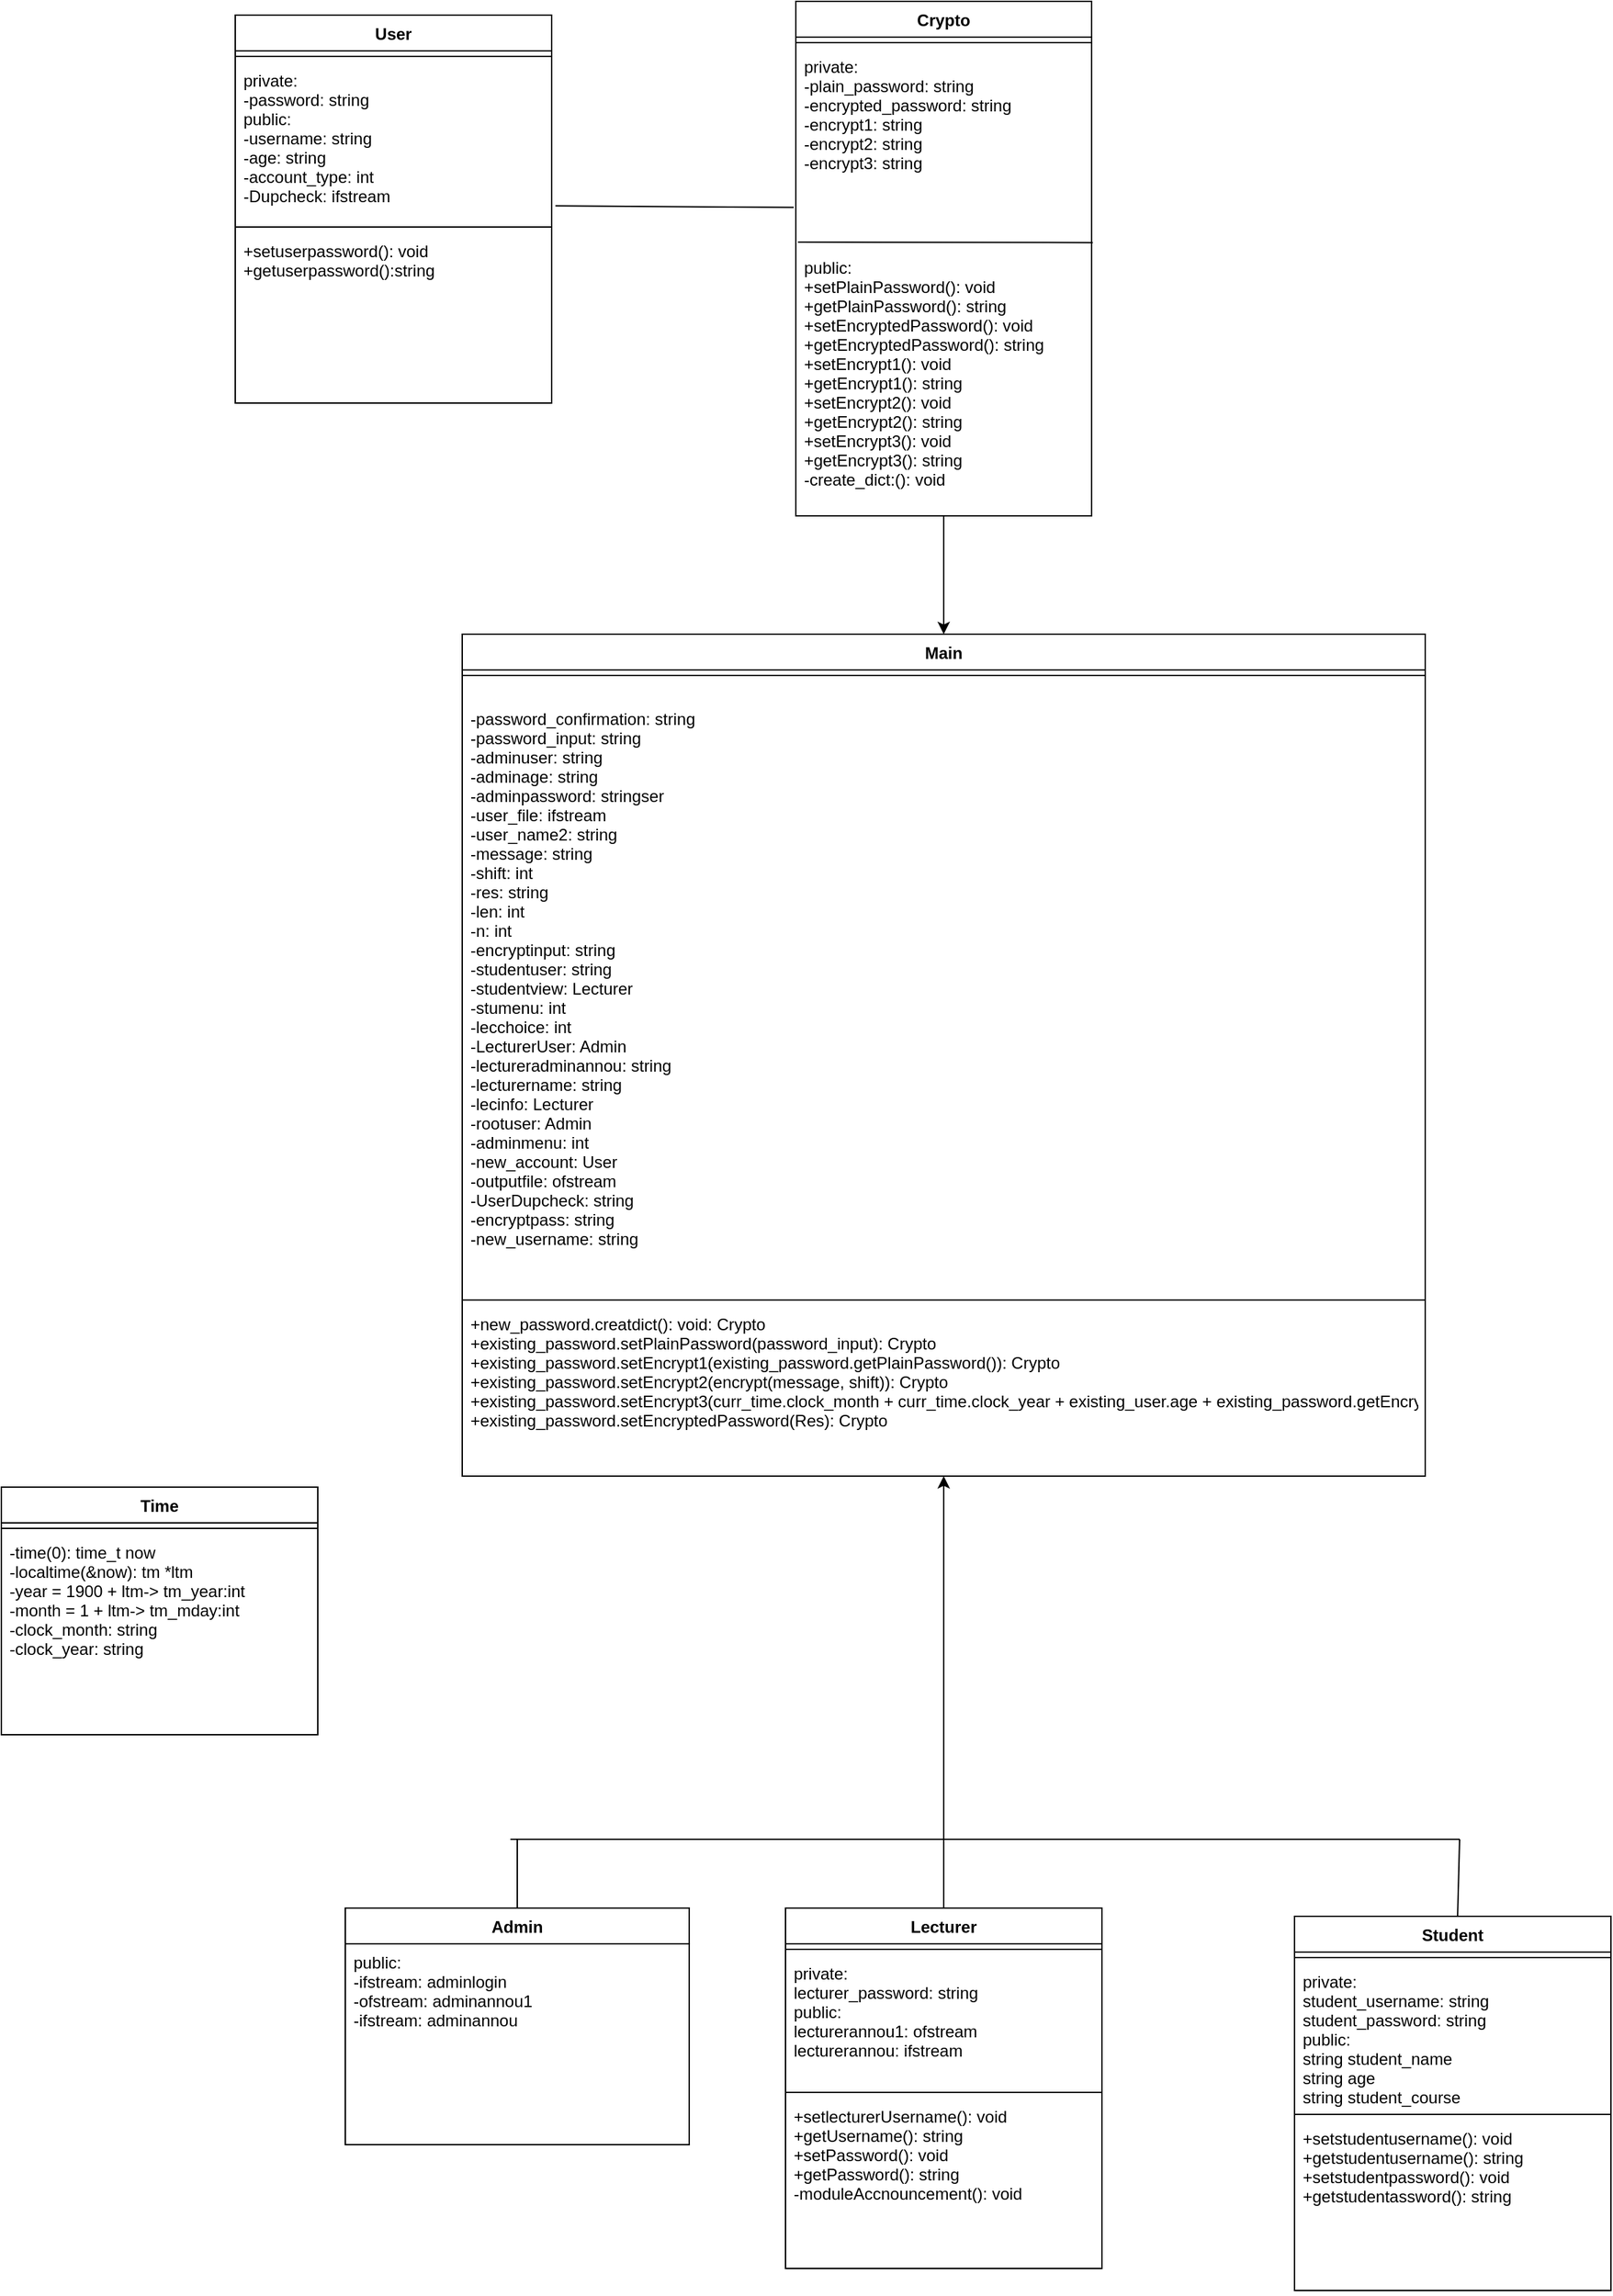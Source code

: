 <mxfile version="14.6.5" type="github">
  <diagram id="B1ylj1akvkJgGZb7Wtry" name="Page-1">
    <mxGraphModel dx="2512" dy="1863" grid="1" gridSize="10" guides="1" tooltips="1" connect="1" arrows="1" fold="1" page="1" pageScale="1" pageWidth="850" pageHeight="1100" math="0" shadow="0">
      <root>
        <mxCell id="0" />
        <mxCell id="1" parent="0" />
        <mxCell id="F2aWLSE53vhr_MozMiDo-12" value="Crypto" style="swimlane;fontStyle=1;align=center;verticalAlign=top;childLayout=stackLayout;horizontal=1;startSize=26;horizontalStack=0;resizeParent=1;resizeParentMax=0;resizeLast=0;collapsible=1;marginBottom=0;" parent="1" vertex="1">
          <mxGeometry x="387.5" y="-560" width="215" height="374" as="geometry" />
        </mxCell>
        <mxCell id="F2aWLSE53vhr_MozMiDo-15" value="" style="line;strokeWidth=1;fillColor=none;align=left;verticalAlign=middle;spacingTop=-1;spacingLeft=3;spacingRight=3;rotatable=0;labelPosition=right;points=[];portConstraint=eastwest;" parent="F2aWLSE53vhr_MozMiDo-12" vertex="1">
          <mxGeometry y="26" width="215" height="8" as="geometry" />
        </mxCell>
        <mxCell id="5oYpnNbD0ZBPzVLrT35g-5" value="private:&#xa;-plain_password: string&#xa;-encrypted_password: string&#xa;-encrypt1: string&#xa;-encrypt2: string&#xa;-encrypt3: string&#xa;" style="text;strokeColor=none;fillColor=none;align=left;verticalAlign=top;spacingLeft=4;spacingRight=4;overflow=hidden;rotatable=0;points=[[0,0.5],[1,0.5]];portConstraint=eastwest;" parent="F2aWLSE53vhr_MozMiDo-12" vertex="1">
          <mxGeometry y="34" width="215" height="146" as="geometry" />
        </mxCell>
        <mxCell id="F2aWLSE53vhr_MozMiDo-16" value="public:&#xa;+setPlainPassword(): void&#xa;+getPlainPassword(): string&#xa;+setEncryptedPassword(): void&#xa;+getEncryptedPassword(): string&#xa;+setEncrypt1(): void&#xa;+getEncrypt1(): string&#xa;+setEncrypt2(): void&#xa;+getEncrypt2(): string&#xa;+setEncrypt3(): void&#xa;+getEncrypt3(): string&#xa;-create_dict:(): void&#xa;&#xa;&#xa;&#xa;&#xa;&#xa;" style="text;strokeColor=none;fillColor=none;align=left;verticalAlign=top;spacingLeft=4;spacingRight=4;overflow=hidden;rotatable=0;points=[[0,0.5],[1,0.5]];portConstraint=eastwest;" parent="F2aWLSE53vhr_MozMiDo-12" vertex="1">
          <mxGeometry y="180" width="215" height="194" as="geometry" />
        </mxCell>
        <mxCell id="5oYpnNbD0ZBPzVLrT35g-2" value="" style="endArrow=none;html=1;entryX=1.004;entryY=-0.024;entryDx=0;entryDy=0;entryPerimeter=0;" parent="F2aWLSE53vhr_MozMiDo-12" target="F2aWLSE53vhr_MozMiDo-16" edge="1">
          <mxGeometry width="50" height="50" relative="1" as="geometry">
            <mxPoint x="1.5" y="175" as="sourcePoint" />
            <mxPoint x="320" y="120" as="targetPoint" />
          </mxGeometry>
        </mxCell>
        <mxCell id="F2aWLSE53vhr_MozMiDo-17" value="Student" style="swimlane;fontStyle=1;align=center;verticalAlign=top;childLayout=stackLayout;horizontal=1;startSize=26;horizontalStack=0;resizeParent=1;resizeParentMax=0;resizeLast=0;collapsible=1;marginBottom=0;" parent="1" vertex="1">
          <mxGeometry x="750" y="832" width="230" height="272" as="geometry" />
        </mxCell>
        <mxCell id="F2aWLSE53vhr_MozMiDo-18" value="" style="line;strokeWidth=1;fillColor=none;align=left;verticalAlign=middle;spacingTop=-1;spacingLeft=3;spacingRight=3;rotatable=0;labelPosition=right;points=[];portConstraint=eastwest;" parent="F2aWLSE53vhr_MozMiDo-17" vertex="1">
          <mxGeometry y="26" width="230" height="8" as="geometry" />
        </mxCell>
        <mxCell id="F2aWLSE53vhr_MozMiDo-19" value="private:&#xa;student_username: string&#xa;student_password: string&#xa;public:&#xa;string student_name&#xa;string age&#xa;string student_course&#xa;&#xa;" style="text;strokeColor=none;fillColor=none;align=left;verticalAlign=top;spacingLeft=4;spacingRight=4;overflow=hidden;rotatable=0;points=[[0,0.5],[1,0.5]];portConstraint=eastwest;" parent="F2aWLSE53vhr_MozMiDo-17" vertex="1">
          <mxGeometry y="34" width="230" height="106" as="geometry" />
        </mxCell>
        <mxCell id="F2aWLSE53vhr_MozMiDo-20" value="" style="line;strokeWidth=1;fillColor=none;align=left;verticalAlign=middle;spacingTop=-1;spacingLeft=3;spacingRight=3;rotatable=0;labelPosition=right;points=[];portConstraint=eastwest;" parent="F2aWLSE53vhr_MozMiDo-17" vertex="1">
          <mxGeometry y="140" width="230" height="8" as="geometry" />
        </mxCell>
        <mxCell id="F2aWLSE53vhr_MozMiDo-21" value="+setstudentusername(): void&#xa;+getstudentusername(): string&#xa;+setstudentpassword(): void&#xa;+getstudentassword(): string&#xa;&#xa;&#xa;" style="text;strokeColor=none;fillColor=none;align=left;verticalAlign=top;spacingLeft=4;spacingRight=4;overflow=hidden;rotatable=0;points=[[0,0.5],[1,0.5]];portConstraint=eastwest;" parent="F2aWLSE53vhr_MozMiDo-17" vertex="1">
          <mxGeometry y="148" width="230" height="124" as="geometry" />
        </mxCell>
        <mxCell id="F2aWLSE53vhr_MozMiDo-23" value="Lecturer" style="swimlane;fontStyle=1;align=center;verticalAlign=top;childLayout=stackLayout;horizontal=1;startSize=26;horizontalStack=0;resizeParent=1;resizeParentMax=0;resizeLast=0;collapsible=1;marginBottom=0;" parent="1" vertex="1">
          <mxGeometry x="380" y="826" width="230" height="262" as="geometry" />
        </mxCell>
        <mxCell id="F2aWLSE53vhr_MozMiDo-24" value="" style="line;strokeWidth=1;fillColor=none;align=left;verticalAlign=middle;spacingTop=-1;spacingLeft=3;spacingRight=3;rotatable=0;labelPosition=right;points=[];portConstraint=eastwest;" parent="F2aWLSE53vhr_MozMiDo-23" vertex="1">
          <mxGeometry y="26" width="230" height="8" as="geometry" />
        </mxCell>
        <mxCell id="F2aWLSE53vhr_MozMiDo-25" value="private:&#xa;lecturer_password: string&#xa;public:&#xa;lecturerannou1: ofstream&#xa;lecturerannou: ifstream&#xa;" style="text;strokeColor=none;fillColor=none;align=left;verticalAlign=top;spacingLeft=4;spacingRight=4;overflow=hidden;rotatable=0;points=[[0,0.5],[1,0.5]];portConstraint=eastwest;" parent="F2aWLSE53vhr_MozMiDo-23" vertex="1">
          <mxGeometry y="34" width="230" height="96" as="geometry" />
        </mxCell>
        <mxCell id="F2aWLSE53vhr_MozMiDo-26" value="" style="line;strokeWidth=1;fillColor=none;align=left;verticalAlign=middle;spacingTop=-1;spacingLeft=3;spacingRight=3;rotatable=0;labelPosition=right;points=[];portConstraint=eastwest;" parent="F2aWLSE53vhr_MozMiDo-23" vertex="1">
          <mxGeometry y="130" width="230" height="8" as="geometry" />
        </mxCell>
        <mxCell id="F2aWLSE53vhr_MozMiDo-27" value="+setlecturerUsername(): void&#xa;+getUsername(): string&#xa;+setPassword(): void&#xa;+getPassword(): string&#xa;-moduleAccnouncement(): void&#xa;" style="text;strokeColor=none;fillColor=none;align=left;verticalAlign=top;spacingLeft=4;spacingRight=4;overflow=hidden;rotatable=0;points=[[0,0.5],[1,0.5]];portConstraint=eastwest;" parent="F2aWLSE53vhr_MozMiDo-23" vertex="1">
          <mxGeometry y="138" width="230" height="124" as="geometry" />
        </mxCell>
        <mxCell id="F2aWLSE53vhr_MozMiDo-28" value="Admin" style="swimlane;fontStyle=1;align=center;verticalAlign=top;childLayout=stackLayout;horizontal=1;startSize=26;horizontalStack=0;resizeParent=1;resizeParentMax=0;resizeLast=0;collapsible=1;marginBottom=0;" parent="1" vertex="1">
          <mxGeometry x="60" y="826" width="250" height="172" as="geometry" />
        </mxCell>
        <mxCell id="556p25ZOdv9HoD6KK5eJ-18" value="public:&#xa;-ifstream: adminlogin&#xa;-ofstream: adminannou1&#xa;-ifstream: adminannou&#xa;" style="text;strokeColor=none;fillColor=none;align=left;verticalAlign=top;spacingLeft=4;spacingRight=4;overflow=hidden;rotatable=0;points=[[0,0.5],[1,0.5]];portConstraint=eastwest;" parent="F2aWLSE53vhr_MozMiDo-28" vertex="1">
          <mxGeometry y="26" width="250" height="146" as="geometry" />
        </mxCell>
        <mxCell id="F2aWLSE53vhr_MozMiDo-33" value="" style="endArrow=classic;html=1;exitX=0.5;exitY=0;exitDx=0;exitDy=0;" parent="1" source="F2aWLSE53vhr_MozMiDo-23" target="556p25ZOdv9HoD6KK5eJ-26" edge="1">
          <mxGeometry width="50" height="50" relative="1" as="geometry">
            <mxPoint x="490" y="796" as="sourcePoint" />
            <mxPoint x="498.578" y="670" as="targetPoint" />
          </mxGeometry>
        </mxCell>
        <mxCell id="F2aWLSE53vhr_MozMiDo-34" value="Time" style="swimlane;fontStyle=1;align=center;verticalAlign=top;childLayout=stackLayout;horizontal=1;startSize=26;horizontalStack=0;resizeParent=1;resizeParentMax=0;resizeLast=0;collapsible=1;marginBottom=0;" parent="1" vertex="1">
          <mxGeometry x="-190" y="520" width="230" height="180" as="geometry" />
        </mxCell>
        <mxCell id="F2aWLSE53vhr_MozMiDo-35" value="" style="line;strokeWidth=1;fillColor=none;align=left;verticalAlign=middle;spacingTop=-1;spacingLeft=3;spacingRight=3;rotatable=0;labelPosition=right;points=[];portConstraint=eastwest;" parent="F2aWLSE53vhr_MozMiDo-34" vertex="1">
          <mxGeometry y="26" width="230" height="8" as="geometry" />
        </mxCell>
        <mxCell id="F2aWLSE53vhr_MozMiDo-36" value="-time(0): time_t now&#xa;-localtime(&amp;now): tm *ltm&#xa;-year = 1900 + ltm-&gt; tm_year:int&#xa;-month = 1 + ltm-&gt; tm_mday:int&#xa;-clock_month: string&#xa;-clock_year: string&#xa;&#xa;&#xa;" style="text;strokeColor=none;fillColor=none;align=left;verticalAlign=top;spacingLeft=4;spacingRight=4;overflow=hidden;rotatable=0;points=[[0,0.5],[1,0.5]];portConstraint=eastwest;" parent="F2aWLSE53vhr_MozMiDo-34" vertex="1">
          <mxGeometry y="34" width="230" height="146" as="geometry" />
        </mxCell>
        <mxCell id="NznP9gh7rejOoxTO0ly_-1" value="" style="endArrow=none;html=1;" parent="1" edge="1">
          <mxGeometry width="50" height="50" relative="1" as="geometry">
            <mxPoint x="490" y="776" as="sourcePoint" />
            <mxPoint x="870" y="776" as="targetPoint" />
          </mxGeometry>
        </mxCell>
        <mxCell id="NznP9gh7rejOoxTO0ly_-2" value="" style="endArrow=none;html=1;" parent="1" source="F2aWLSE53vhr_MozMiDo-17" edge="1">
          <mxGeometry width="50" height="50" relative="1" as="geometry">
            <mxPoint x="860" y="826" as="sourcePoint" />
            <mxPoint x="870" y="776" as="targetPoint" />
          </mxGeometry>
        </mxCell>
        <mxCell id="NznP9gh7rejOoxTO0ly_-5" value="" style="endArrow=none;html=1;exitX=0.5;exitY=0;exitDx=0;exitDy=0;" parent="1" source="F2aWLSE53vhr_MozMiDo-28" edge="1">
          <mxGeometry width="50" height="50" relative="1" as="geometry">
            <mxPoint x="180" y="816" as="sourcePoint" />
            <mxPoint x="185" y="776" as="targetPoint" />
          </mxGeometry>
        </mxCell>
        <mxCell id="NznP9gh7rejOoxTO0ly_-6" value="" style="endArrow=none;html=1;" parent="1" edge="1">
          <mxGeometry width="50" height="50" relative="1" as="geometry">
            <mxPoint x="180" y="776" as="sourcePoint" />
            <mxPoint x="490" y="776" as="targetPoint" />
          </mxGeometry>
        </mxCell>
        <mxCell id="556p25ZOdv9HoD6KK5eJ-13" value="User" style="swimlane;fontStyle=1;align=center;verticalAlign=top;childLayout=stackLayout;horizontal=1;startSize=26;horizontalStack=0;resizeParent=1;resizeParentMax=0;resizeLast=0;collapsible=1;marginBottom=0;" parent="1" vertex="1">
          <mxGeometry x="-20" y="-550" width="230" height="282" as="geometry" />
        </mxCell>
        <mxCell id="556p25ZOdv9HoD6KK5eJ-14" value="" style="line;strokeWidth=1;fillColor=none;align=left;verticalAlign=middle;spacingTop=-1;spacingLeft=3;spacingRight=3;rotatable=0;labelPosition=right;points=[];portConstraint=eastwest;" parent="556p25ZOdv9HoD6KK5eJ-13" vertex="1">
          <mxGeometry y="26" width="230" height="8" as="geometry" />
        </mxCell>
        <mxCell id="556p25ZOdv9HoD6KK5eJ-15" value="private:&#xa;-password: string&#xa;public:&#xa;-username: string&#xa;-age: string&#xa;-account_type: int&#xa;-Dupcheck: ifstream&#xa; &#xa;&#xa;&#xa;" style="text;strokeColor=none;fillColor=none;align=left;verticalAlign=top;spacingLeft=4;spacingRight=4;overflow=hidden;rotatable=0;points=[[0,0.5],[1,0.5]];portConstraint=eastwest;" parent="556p25ZOdv9HoD6KK5eJ-13" vertex="1">
          <mxGeometry y="34" width="230" height="116" as="geometry" />
        </mxCell>
        <mxCell id="556p25ZOdv9HoD6KK5eJ-16" value="" style="line;strokeWidth=1;fillColor=none;align=left;verticalAlign=middle;spacingTop=-1;spacingLeft=3;spacingRight=3;rotatable=0;labelPosition=right;points=[];portConstraint=eastwest;" parent="556p25ZOdv9HoD6KK5eJ-13" vertex="1">
          <mxGeometry y="150" width="230" height="8" as="geometry" />
        </mxCell>
        <mxCell id="556p25ZOdv9HoD6KK5eJ-17" value="+setuserpassword(): void&#xa;+getuserpassword():string&#xa;" style="text;strokeColor=none;fillColor=none;align=left;verticalAlign=top;spacingLeft=4;spacingRight=4;overflow=hidden;rotatable=0;points=[[0,0.5],[1,0.5]];portConstraint=eastwest;" parent="556p25ZOdv9HoD6KK5eJ-13" vertex="1">
          <mxGeometry y="158" width="230" height="124" as="geometry" />
        </mxCell>
        <mxCell id="556p25ZOdv9HoD6KK5eJ-19" value="" style="endArrow=classic;html=1;entryX=0.5;entryY=0;entryDx=0;entryDy=0;" parent="1" source="F2aWLSE53vhr_MozMiDo-16" target="556p25ZOdv9HoD6KK5eJ-22" edge="1">
          <mxGeometry width="50" height="50" relative="1" as="geometry">
            <mxPoint x="495" y="-176" as="sourcePoint" />
            <mxPoint x="500" y="-110" as="targetPoint" />
          </mxGeometry>
        </mxCell>
        <mxCell id="556p25ZOdv9HoD6KK5eJ-21" value="" style="endArrow=none;html=1;exitX=1.012;exitY=0.902;exitDx=0;exitDy=0;exitPerimeter=0;entryX=-0.007;entryY=0.793;entryDx=0;entryDy=0;entryPerimeter=0;" parent="1" source="556p25ZOdv9HoD6KK5eJ-15" target="5oYpnNbD0ZBPzVLrT35g-5" edge="1">
          <mxGeometry width="50" height="50" relative="1" as="geometry">
            <mxPoint x="430" y="-170" as="sourcePoint" />
            <mxPoint x="480" y="-220" as="targetPoint" />
          </mxGeometry>
        </mxCell>
        <mxCell id="556p25ZOdv9HoD6KK5eJ-22" value="Main" style="swimlane;fontStyle=1;align=center;verticalAlign=top;childLayout=stackLayout;horizontal=1;startSize=26;horizontalStack=0;resizeParent=1;resizeParentMax=0;resizeLast=0;collapsible=1;marginBottom=0;" parent="1" vertex="1">
          <mxGeometry x="145" y="-100" width="700" height="612" as="geometry" />
        </mxCell>
        <mxCell id="556p25ZOdv9HoD6KK5eJ-23" value="" style="line;strokeWidth=1;fillColor=none;align=left;verticalAlign=middle;spacingTop=-1;spacingLeft=3;spacingRight=3;rotatable=0;labelPosition=right;points=[];portConstraint=eastwest;" parent="556p25ZOdv9HoD6KK5eJ-22" vertex="1">
          <mxGeometry y="26" width="700" height="8" as="geometry" />
        </mxCell>
        <mxCell id="556p25ZOdv9HoD6KK5eJ-27" value="&#xa;-password_confirmation: string&#xa;-password_input: string&#xa;-adminuser: string&#xa;-adminage: string&#xa;-adminpassword: stringser&#xa;-user_file: ifstream&#xa;-user_name2: string&#xa;-message: string&#xa;-shift: int&#xa;-res: string&#xa;-len: int&#xa;-n: int&#xa;-encryptinput: string&#xa;-studentuser: string&#xa;-studentview: Lecturer&#xa;-stumenu: int&#xa;-lecchoice: int&#xa;-LecturerUser: Admin&#xa;-lectureradminannou: string&#xa;-lecturername: string&#xa;-lecinfo: Lecturer&#xa;-rootuser: Admin&#xa;-adminmenu: int&#xa;-new_account: User&#xa;-outputfile: ofstream&#xa;-UserDupcheck: string&#xa;-encryptpass: string&#xa;-new_username: string&#xa;&#xa;&#xa;&#xa;&#xa;&#xa;" style="text;strokeColor=none;fillColor=none;align=left;verticalAlign=top;spacingLeft=4;spacingRight=4;overflow=hidden;rotatable=0;points=[[0,0.5],[1,0.5]];portConstraint=eastwest;" parent="556p25ZOdv9HoD6KK5eJ-22" vertex="1">
          <mxGeometry y="34" width="700" height="446" as="geometry" />
        </mxCell>
        <mxCell id="556p25ZOdv9HoD6KK5eJ-25" value="" style="line;strokeWidth=1;fillColor=none;align=left;verticalAlign=middle;spacingTop=-1;spacingLeft=3;spacingRight=3;rotatable=0;labelPosition=right;points=[];portConstraint=eastwest;" parent="556p25ZOdv9HoD6KK5eJ-22" vertex="1">
          <mxGeometry y="480" width="700" height="8" as="geometry" />
        </mxCell>
        <mxCell id="556p25ZOdv9HoD6KK5eJ-26" value="+new_password.creatdict(): void: Crypto&#xa;+existing_password.setPlainPassword(password_input): Crypto&#xa;+existing_password.setEncrypt1(existing_password.getPlainPassword()): Crypto &#xa;+existing_password.setEncrypt2(encrypt(message, shift)): Crypto&#xa;+existing_password.setEncrypt3(curr_time.clock_month + curr_time.clock_year + existing_user.age + existing_password.getEncrypt2()): Crypto&#xa;+existing_password.setEncryptedPassword(Res): Crypto&#xa;&#xa;&#xa;&#xa;" style="text;strokeColor=none;fillColor=none;align=left;verticalAlign=top;spacingLeft=4;spacingRight=4;overflow=hidden;rotatable=0;points=[[0,0.5],[1,0.5]];portConstraint=eastwest;" parent="556p25ZOdv9HoD6KK5eJ-22" vertex="1">
          <mxGeometry y="488" width="700" height="124" as="geometry" />
        </mxCell>
      </root>
    </mxGraphModel>
  </diagram>
</mxfile>
